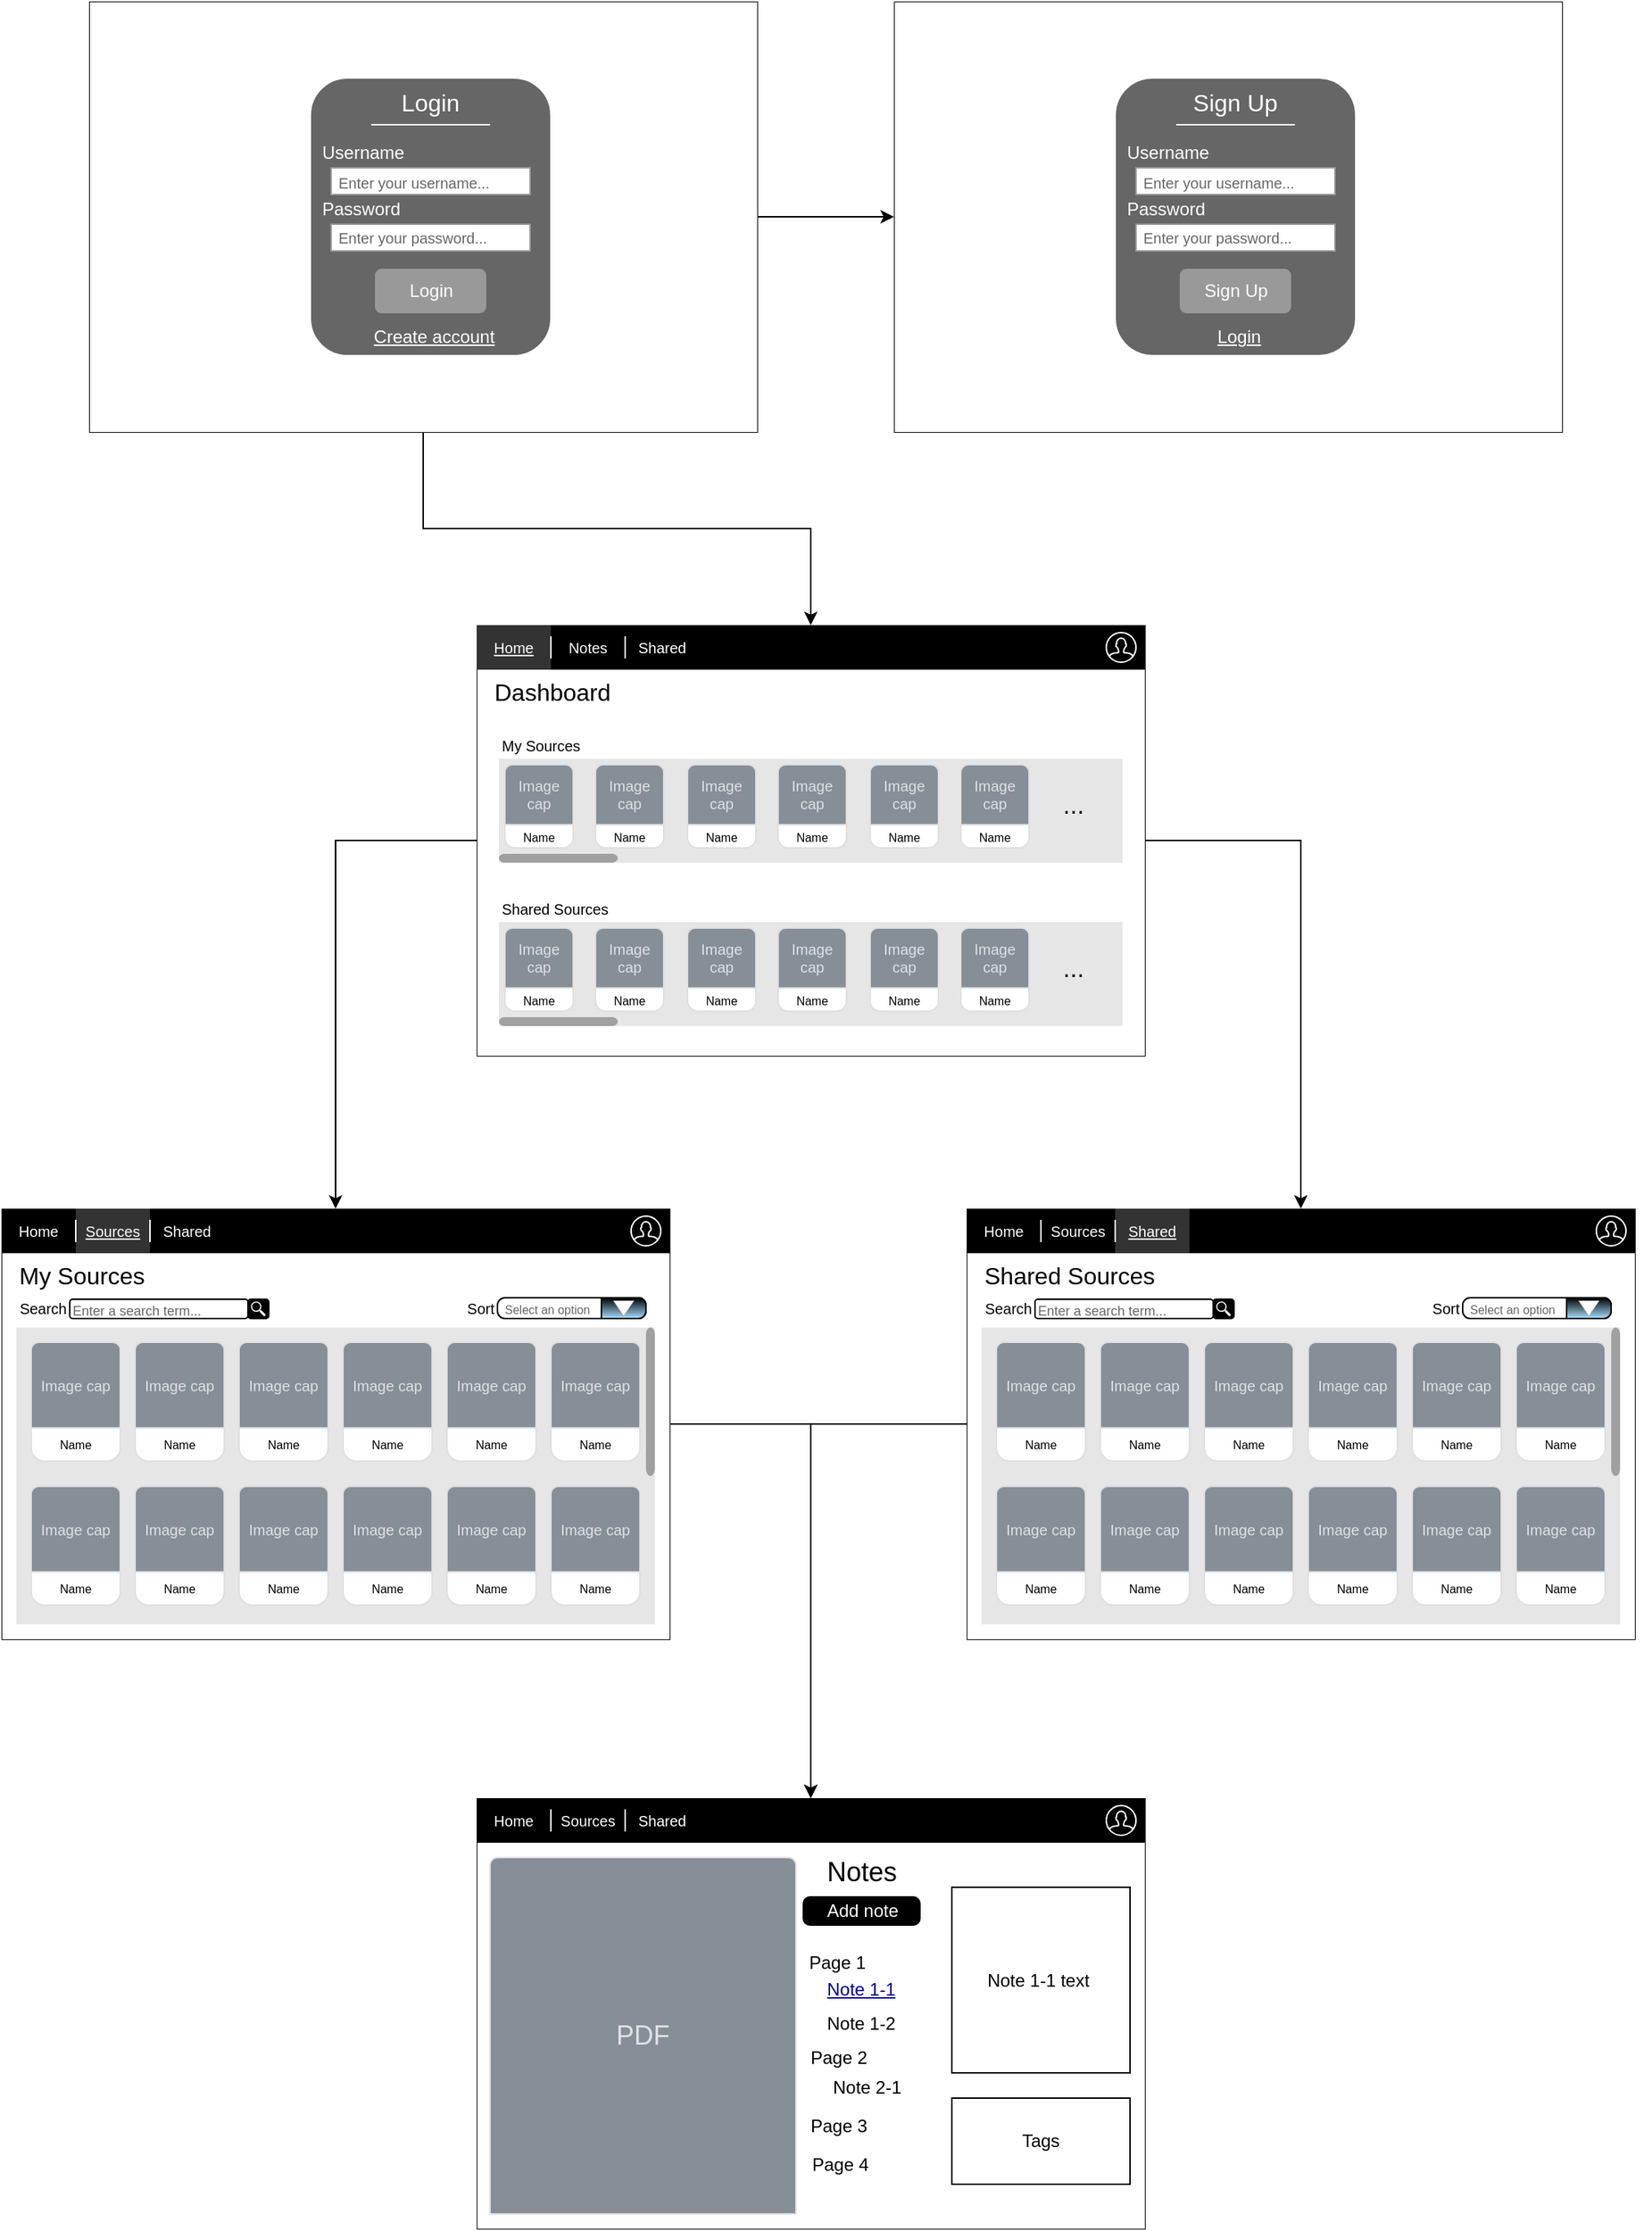 <mxfile version="23.0.2" type="device">
  <diagram name="Page-1" id="c9db0220-8083-56f3-ca83-edcdcd058819">
    <mxGraphModel dx="1024" dy="597" grid="1" gridSize="10" guides="1" tooltips="1" connect="1" arrows="1" fold="1" page="1" pageScale="1.5" pageWidth="826" pageHeight="1169" background="none" math="0" shadow="0">
      <root>
        <mxCell id="0" style=";html=1;" />
        <mxCell id="1" style=";html=1;" parent="0" />
        <mxCell id="blmIRq0LxsfCQDKugudT-5" value="" style="rounded=0;whiteSpace=wrap;html=1;strokeWidth=0.5;" parent="1" vertex="1">
          <mxGeometry x="385" y="1337" width="450" height="290" as="geometry" />
        </mxCell>
        <mxCell id="blmIRq0LxsfCQDKugudT-31" value="" style="group" parent="1" vertex="1" connectable="0">
          <mxGeometry x="385" y="1337" width="460" height="30" as="geometry" />
        </mxCell>
        <mxCell id="blmIRq0LxsfCQDKugudT-32" value="" style="rounded=0;whiteSpace=wrap;html=1;strokeColor=none;fillColor=#000000;" parent="blmIRq0LxsfCQDKugudT-31" vertex="1">
          <mxGeometry width="450" height="30" as="geometry" />
        </mxCell>
        <mxCell id="blmIRq0LxsfCQDKugudT-33" value="Home" style="text;html=1;strokeColor=none;fillColor=none;align=center;verticalAlign=middle;whiteSpace=wrap;rounded=0;fontColor=#FFFFFF;fontSize=10;" parent="blmIRq0LxsfCQDKugudT-31" vertex="1">
          <mxGeometry width="50" height="30" as="geometry" />
        </mxCell>
        <mxCell id="blmIRq0LxsfCQDKugudT-34" value="Sources" style="text;html=1;strokeColor=none;fillColor=none;align=center;verticalAlign=middle;whiteSpace=wrap;rounded=0;fontColor=#FFFFFF;fontSize=10;" parent="blmIRq0LxsfCQDKugudT-31" vertex="1">
          <mxGeometry x="50" width="50" height="30" as="geometry" />
        </mxCell>
        <mxCell id="blmIRq0LxsfCQDKugudT-35" value="Shared" style="text;html=1;strokeColor=none;fillColor=none;align=center;verticalAlign=middle;whiteSpace=wrap;rounded=0;fontColor=#FFFFFF;fontSize=10;" parent="blmIRq0LxsfCQDKugudT-31" vertex="1">
          <mxGeometry x="100" width="50" height="30" as="geometry" />
        </mxCell>
        <mxCell id="blmIRq0LxsfCQDKugudT-36" value="" style="html=1;verticalLabelPosition=bottom;align=center;labelBackgroundColor=#ffffff;verticalAlign=top;strokeWidth=1;strokeColor=#FFFFFF;shadow=0;dashed=0;shape=mxgraph.ios7.icons.user;fillColor=none;" parent="blmIRq0LxsfCQDKugudT-31" vertex="1">
          <mxGeometry x="424" y="5" width="20" height="20" as="geometry" />
        </mxCell>
        <mxCell id="blmIRq0LxsfCQDKugudT-37" value="" style="endArrow=none;html=1;rounded=0;exitX=0;exitY=0.75;exitDx=0;exitDy=0;entryX=0;entryY=0.25;entryDx=0;entryDy=0;strokeColor=#FFFFFF;" parent="blmIRq0LxsfCQDKugudT-31" source="blmIRq0LxsfCQDKugudT-34" target="blmIRq0LxsfCQDKugudT-34" edge="1">
          <mxGeometry width="50" height="50" relative="1" as="geometry">
            <mxPoint x="80" y="130" as="sourcePoint" />
            <mxPoint x="100" y="-20" as="targetPoint" />
          </mxGeometry>
        </mxCell>
        <mxCell id="blmIRq0LxsfCQDKugudT-38" value="" style="endArrow=none;html=1;rounded=0;exitX=0;exitY=0.75;exitDx=0;exitDy=0;entryX=0;entryY=0.25;entryDx=0;entryDy=0;strokeColor=#FFFFFF;" parent="blmIRq0LxsfCQDKugudT-31" edge="1">
          <mxGeometry width="50" height="50" relative="1" as="geometry">
            <mxPoint x="100" y="22.5" as="sourcePoint" />
            <mxPoint x="100" y="7.5" as="targetPoint" />
          </mxGeometry>
        </mxCell>
        <mxCell id="k2KsphPlhHChfR53zDnl-1" value="" style="rounded=0;whiteSpace=wrap;html=1;strokeWidth=0.5;" vertex="1" parent="1">
          <mxGeometry x="715" y="940" width="450" height="290" as="geometry" />
        </mxCell>
        <mxCell id="k2KsphPlhHChfR53zDnl-2" value="" style="group" vertex="1" connectable="0" parent="1">
          <mxGeometry x="715" y="940" width="460" height="30" as="geometry" />
        </mxCell>
        <mxCell id="k2KsphPlhHChfR53zDnl-3" value="" style="rounded=0;whiteSpace=wrap;html=1;strokeColor=none;fillColor=#000000;" vertex="1" parent="k2KsphPlhHChfR53zDnl-2">
          <mxGeometry width="450" height="30" as="geometry" />
        </mxCell>
        <mxCell id="k2KsphPlhHChfR53zDnl-4" value="Home" style="text;html=1;strokeColor=none;fillColor=none;align=center;verticalAlign=middle;whiteSpace=wrap;rounded=0;fontColor=#FFFFFF;fontSize=10;" vertex="1" parent="k2KsphPlhHChfR53zDnl-2">
          <mxGeometry width="50" height="30" as="geometry" />
        </mxCell>
        <mxCell id="k2KsphPlhHChfR53zDnl-5" value="Sources" style="text;html=1;strokeColor=none;fillColor=none;align=center;verticalAlign=middle;whiteSpace=wrap;rounded=0;fontColor=#FFFFFF;fontSize=10;" vertex="1" parent="k2KsphPlhHChfR53zDnl-2">
          <mxGeometry x="50" width="50" height="30" as="geometry" />
        </mxCell>
        <mxCell id="k2KsphPlhHChfR53zDnl-6" value="Shared" style="text;html=1;strokeColor=none;fillColor=#333333;align=center;verticalAlign=middle;whiteSpace=wrap;rounded=0;fontColor=#FFFFFF;fontSize=10;fontStyle=4" vertex="1" parent="k2KsphPlhHChfR53zDnl-2">
          <mxGeometry x="100" width="50" height="30" as="geometry" />
        </mxCell>
        <mxCell id="k2KsphPlhHChfR53zDnl-7" value="" style="html=1;verticalLabelPosition=bottom;align=center;labelBackgroundColor=#ffffff;verticalAlign=top;strokeWidth=1;strokeColor=#FFFFFF;shadow=0;dashed=0;shape=mxgraph.ios7.icons.user;fillColor=none;" vertex="1" parent="k2KsphPlhHChfR53zDnl-2">
          <mxGeometry x="424" y="5" width="20" height="20" as="geometry" />
        </mxCell>
        <mxCell id="k2KsphPlhHChfR53zDnl-8" value="" style="endArrow=none;html=1;rounded=0;exitX=0;exitY=0.75;exitDx=0;exitDy=0;entryX=0;entryY=0.25;entryDx=0;entryDy=0;strokeColor=#FFFFFF;" edge="1" parent="k2KsphPlhHChfR53zDnl-2" source="k2KsphPlhHChfR53zDnl-5" target="k2KsphPlhHChfR53zDnl-5">
          <mxGeometry width="50" height="50" relative="1" as="geometry">
            <mxPoint x="80" y="130" as="sourcePoint" />
            <mxPoint x="100" y="-20" as="targetPoint" />
          </mxGeometry>
        </mxCell>
        <mxCell id="k2KsphPlhHChfR53zDnl-9" value="" style="endArrow=none;html=1;rounded=0;exitX=0;exitY=0.75;exitDx=0;exitDy=0;entryX=0;entryY=0.25;entryDx=0;entryDy=0;strokeColor=#FFFFFF;" edge="1" parent="k2KsphPlhHChfR53zDnl-2">
          <mxGeometry width="50" height="50" relative="1" as="geometry">
            <mxPoint x="100" y="22.5" as="sourcePoint" />
            <mxPoint x="100" y="7.5" as="targetPoint" />
          </mxGeometry>
        </mxCell>
        <mxCell id="k2KsphPlhHChfR53zDnl-10" value="" style="rounded=0;whiteSpace=wrap;html=1;strokeWidth=0.5;" vertex="1" parent="1">
          <mxGeometry x="65" y="940" width="450" height="290" as="geometry" />
        </mxCell>
        <mxCell id="k2KsphPlhHChfR53zDnl-11" value="" style="group" vertex="1" connectable="0" parent="1">
          <mxGeometry x="65" y="940" width="460" height="30" as="geometry" />
        </mxCell>
        <mxCell id="k2KsphPlhHChfR53zDnl-12" value="" style="rounded=0;whiteSpace=wrap;html=1;strokeColor=none;fillColor=#000000;" vertex="1" parent="k2KsphPlhHChfR53zDnl-11">
          <mxGeometry width="450" height="30" as="geometry" />
        </mxCell>
        <mxCell id="k2KsphPlhHChfR53zDnl-13" value="Home" style="text;html=1;strokeColor=none;fillColor=none;align=center;verticalAlign=middle;whiteSpace=wrap;rounded=0;fontColor=#FFFFFF;fontSize=10;" vertex="1" parent="k2KsphPlhHChfR53zDnl-11">
          <mxGeometry width="50" height="30" as="geometry" />
        </mxCell>
        <mxCell id="k2KsphPlhHChfR53zDnl-14" value="Sources" style="text;html=1;strokeColor=none;fillColor=#333333;align=center;verticalAlign=middle;whiteSpace=wrap;rounded=0;fontColor=#FFFFFF;fontSize=10;fontStyle=4" vertex="1" parent="k2KsphPlhHChfR53zDnl-11">
          <mxGeometry x="50" width="50" height="30" as="geometry" />
        </mxCell>
        <mxCell id="k2KsphPlhHChfR53zDnl-15" value="Shared" style="text;html=1;strokeColor=none;fillColor=none;align=center;verticalAlign=middle;whiteSpace=wrap;rounded=0;fontColor=#FFFFFF;fontSize=10;" vertex="1" parent="k2KsphPlhHChfR53zDnl-11">
          <mxGeometry x="100" width="50" height="30" as="geometry" />
        </mxCell>
        <mxCell id="k2KsphPlhHChfR53zDnl-16" value="" style="html=1;verticalLabelPosition=bottom;align=center;labelBackgroundColor=#ffffff;verticalAlign=top;strokeWidth=1;strokeColor=#FFFFFF;shadow=0;dashed=0;shape=mxgraph.ios7.icons.user;fillColor=none;" vertex="1" parent="k2KsphPlhHChfR53zDnl-11">
          <mxGeometry x="424" y="5" width="20" height="20" as="geometry" />
        </mxCell>
        <mxCell id="k2KsphPlhHChfR53zDnl-17" value="" style="endArrow=none;html=1;rounded=0;exitX=0;exitY=0.75;exitDx=0;exitDy=0;entryX=0;entryY=0.25;entryDx=0;entryDy=0;strokeColor=#FFFFFF;" edge="1" parent="k2KsphPlhHChfR53zDnl-11" source="k2KsphPlhHChfR53zDnl-14" target="k2KsphPlhHChfR53zDnl-14">
          <mxGeometry width="50" height="50" relative="1" as="geometry">
            <mxPoint x="80" y="130" as="sourcePoint" />
            <mxPoint x="100" y="-20" as="targetPoint" />
          </mxGeometry>
        </mxCell>
        <mxCell id="k2KsphPlhHChfR53zDnl-18" value="" style="endArrow=none;html=1;rounded=0;exitX=0;exitY=0.75;exitDx=0;exitDy=0;entryX=0;entryY=0.25;entryDx=0;entryDy=0;strokeColor=#FFFFFF;" edge="1" parent="k2KsphPlhHChfR53zDnl-11">
          <mxGeometry width="50" height="50" relative="1" as="geometry">
            <mxPoint x="100" y="22.5" as="sourcePoint" />
            <mxPoint x="100" y="7.5" as="targetPoint" />
          </mxGeometry>
        </mxCell>
        <mxCell id="blmIRq0LxsfCQDKugudT-50" value="" style="rounded=0;whiteSpace=wrap;html=1;strokeColor=none;fillColor=#E6E6E6;" parent="1" vertex="1">
          <mxGeometry x="75" y="1020" width="430" height="200" as="geometry" />
        </mxCell>
        <mxCell id="blmIRq0LxsfCQDKugudT-41" value="" style="html=1;verticalLabelPosition=bottom;labelBackgroundColor=#ffffff;verticalAlign=top;shadow=0;dashed=0;strokeWidth=2;shape=mxgraph.ios7.misc.scroll_(vertical);fillColor=#a0a0a0;" parent="1" vertex="1">
          <mxGeometry x="499" y="1020" width="6" height="100" as="geometry" />
        </mxCell>
        <mxCell id="blmIRq0LxsfCQDKugudT-55" value="My Sources" style="text;html=1;strokeColor=none;fillColor=none;align=left;verticalAlign=middle;whiteSpace=wrap;rounded=0;spacingLeft=10;fontSize=16;" parent="1" vertex="1">
          <mxGeometry x="65" y="970" width="450" height="30" as="geometry" />
        </mxCell>
        <mxCell id="k2KsphPlhHChfR53zDnl-21" value="Shared Sources" style="text;html=1;strokeColor=none;fillColor=none;align=left;verticalAlign=middle;whiteSpace=wrap;rounded=0;spacingLeft=10;fontSize=16;" vertex="1" parent="1">
          <mxGeometry x="715" y="970" width="450" height="30" as="geometry" />
        </mxCell>
        <mxCell id="k2KsphPlhHChfR53zDnl-23" value="&lt;font color=&quot;#666666&quot; style=&quot;font-size: 9px;&quot;&gt;Enter a search term...&lt;/font&gt;" style="rounded=1;whiteSpace=wrap;html=1;shadow=0;align=left;" vertex="1" parent="1">
          <mxGeometry x="111" y="1001" width="120" height="13" as="geometry" />
        </mxCell>
        <mxCell id="k2KsphPlhHChfR53zDnl-24" value="Search" style="text;html=1;strokeColor=none;fillColor=none;align=right;verticalAlign=middle;whiteSpace=wrap;rounded=0;fontSize=10;" vertex="1" parent="1">
          <mxGeometry x="75" y="1000" width="36" height="14" as="geometry" />
        </mxCell>
        <mxCell id="k2KsphPlhHChfR53zDnl-26" value="" style="rounded=1;whiteSpace=wrap;html=1;fillColor=#000000;" vertex="1" parent="1">
          <mxGeometry x="231" y="1001" width="14" height="13" as="geometry" />
        </mxCell>
        <mxCell id="k2KsphPlhHChfR53zDnl-27" value="" style="sketch=0;html=1;aspect=fixed;strokeColor=none;shadow=0;fillColor=#FFFFFF;verticalAlign=top;labelPosition=center;verticalLabelPosition=bottom;shape=mxgraph.gcp2.search;gradientColor=none;" vertex="1" parent="1">
          <mxGeometry x="233.05" y="1002.5" width="9.9" height="10" as="geometry" />
        </mxCell>
        <mxCell id="k2KsphPlhHChfR53zDnl-28" value="Sort" style="text;html=1;strokeColor=none;fillColor=none;align=right;verticalAlign=middle;whiteSpace=wrap;rounded=0;fontSize=10;" vertex="1" parent="1">
          <mxGeometry x="359" y="999.5" width="40" height="14" as="geometry" />
        </mxCell>
        <mxCell id="k2KsphPlhHChfR53zDnl-29" value="&lt;font style=&quot;font-size: 8px;&quot;&gt;Select an option&lt;/font&gt;" style="strokeWidth=1;shadow=0;dashed=0;align=center;html=1;shape=mxgraph.mockup.forms.comboBox;strokeColor=default;fillColor=#000000;align=left;fillColor2=#aaddff;mainText=;fontColor=#666666;fontSize=10;spacingLeft=3;" vertex="1" parent="1">
          <mxGeometry x="399" y="1000" width="100" height="14" as="geometry" />
        </mxCell>
        <mxCell id="k2KsphPlhHChfR53zDnl-36" value="" style="rounded=0;whiteSpace=wrap;html=1;strokeColor=none;fillColor=#E6E6E6;" vertex="1" parent="1">
          <mxGeometry x="725" y="1020" width="430" height="200" as="geometry" />
        </mxCell>
        <mxCell id="k2KsphPlhHChfR53zDnl-37" value="" style="html=1;verticalLabelPosition=bottom;labelBackgroundColor=#ffffff;verticalAlign=top;shadow=0;dashed=0;strokeWidth=2;shape=mxgraph.ios7.misc.scroll_(vertical);fillColor=#a0a0a0;" vertex="1" parent="1">
          <mxGeometry x="1149" y="1020" width="6" height="100" as="geometry" />
        </mxCell>
        <mxCell id="k2KsphPlhHChfR53zDnl-38" value="&lt;font color=&quot;#666666&quot; style=&quot;font-size: 9px;&quot;&gt;Enter a search term...&lt;/font&gt;" style="rounded=1;whiteSpace=wrap;html=1;shadow=0;align=left;" vertex="1" parent="1">
          <mxGeometry x="761" y="1001" width="120" height="13" as="geometry" />
        </mxCell>
        <mxCell id="k2KsphPlhHChfR53zDnl-39" value="Search" style="text;html=1;strokeColor=none;fillColor=none;align=right;verticalAlign=middle;whiteSpace=wrap;rounded=0;fontSize=10;" vertex="1" parent="1">
          <mxGeometry x="725" y="1000" width="36" height="14" as="geometry" />
        </mxCell>
        <mxCell id="k2KsphPlhHChfR53zDnl-40" value="" style="rounded=1;whiteSpace=wrap;html=1;fillColor=#000000;" vertex="1" parent="1">
          <mxGeometry x="881" y="1001" width="14" height="13" as="geometry" />
        </mxCell>
        <mxCell id="k2KsphPlhHChfR53zDnl-41" value="" style="sketch=0;html=1;aspect=fixed;strokeColor=none;shadow=0;fillColor=#FFFFFF;verticalAlign=top;labelPosition=center;verticalLabelPosition=bottom;shape=mxgraph.gcp2.search;gradientColor=none;" vertex="1" parent="1">
          <mxGeometry x="883.05" y="1002.5" width="9.9" height="10" as="geometry" />
        </mxCell>
        <mxCell id="k2KsphPlhHChfR53zDnl-42" value="Sort" style="text;html=1;strokeColor=none;fillColor=none;align=right;verticalAlign=middle;whiteSpace=wrap;rounded=0;fontSize=10;" vertex="1" parent="1">
          <mxGeometry x="1009" y="999.5" width="40" height="14" as="geometry" />
        </mxCell>
        <mxCell id="k2KsphPlhHChfR53zDnl-43" value="&lt;font style=&quot;font-size: 8px;&quot;&gt;Select an option&lt;/font&gt;" style="strokeWidth=1;shadow=0;dashed=0;align=center;html=1;shape=mxgraph.mockup.forms.comboBox;strokeColor=default;fillColor=#000000;align=left;fillColor2=#aaddff;mainText=;fontColor=#666666;fontSize=10;spacingLeft=3;" vertex="1" parent="1">
          <mxGeometry x="1049" y="1000" width="100" height="14" as="geometry" />
        </mxCell>
        <mxCell id="k2KsphPlhHChfR53zDnl-53" value="" style="rounded=0;whiteSpace=wrap;html=1;strokeWidth=0.5;" vertex="1" parent="1">
          <mxGeometry x="385" y="547" width="450" height="290" as="geometry" />
        </mxCell>
        <mxCell id="k2KsphPlhHChfR53zDnl-54" value="" style="group" vertex="1" connectable="0" parent="1">
          <mxGeometry x="385" y="547" width="460" height="30" as="geometry" />
        </mxCell>
        <mxCell id="k2KsphPlhHChfR53zDnl-55" value="" style="rounded=0;whiteSpace=wrap;html=1;strokeColor=none;fillColor=#000000;" vertex="1" parent="k2KsphPlhHChfR53zDnl-54">
          <mxGeometry width="450" height="30" as="geometry" />
        </mxCell>
        <mxCell id="k2KsphPlhHChfR53zDnl-56" value="Home" style="text;html=1;strokeColor=none;fillColor=#333333;align=center;verticalAlign=middle;whiteSpace=wrap;rounded=0;fontColor=#FFFFFF;fontSize=10;fontStyle=4" vertex="1" parent="k2KsphPlhHChfR53zDnl-54">
          <mxGeometry width="50" height="30" as="geometry" />
        </mxCell>
        <mxCell id="k2KsphPlhHChfR53zDnl-57" value="Notes" style="text;html=1;strokeColor=none;fillColor=none;align=center;verticalAlign=middle;whiteSpace=wrap;rounded=0;fontColor=#FFFFFF;fontSize=10;" vertex="1" parent="k2KsphPlhHChfR53zDnl-54">
          <mxGeometry x="50" width="50" height="30" as="geometry" />
        </mxCell>
        <mxCell id="k2KsphPlhHChfR53zDnl-58" value="Shared" style="text;html=1;strokeColor=none;fillColor=none;align=center;verticalAlign=middle;whiteSpace=wrap;rounded=0;fontColor=#FFFFFF;fontSize=10;" vertex="1" parent="k2KsphPlhHChfR53zDnl-54">
          <mxGeometry x="100" width="50" height="30" as="geometry" />
        </mxCell>
        <mxCell id="k2KsphPlhHChfR53zDnl-59" value="" style="html=1;verticalLabelPosition=bottom;align=center;labelBackgroundColor=#ffffff;verticalAlign=top;strokeWidth=1;strokeColor=#FFFFFF;shadow=0;dashed=0;shape=mxgraph.ios7.icons.user;fillColor=none;" vertex="1" parent="k2KsphPlhHChfR53zDnl-54">
          <mxGeometry x="424" y="5" width="20" height="20" as="geometry" />
        </mxCell>
        <mxCell id="k2KsphPlhHChfR53zDnl-60" value="" style="endArrow=none;html=1;rounded=0;exitX=0;exitY=0.75;exitDx=0;exitDy=0;entryX=0;entryY=0.25;entryDx=0;entryDy=0;strokeColor=#FFFFFF;" edge="1" parent="k2KsphPlhHChfR53zDnl-54" source="k2KsphPlhHChfR53zDnl-57" target="k2KsphPlhHChfR53zDnl-57">
          <mxGeometry width="50" height="50" relative="1" as="geometry">
            <mxPoint x="80" y="130" as="sourcePoint" />
            <mxPoint x="100" y="-20" as="targetPoint" />
          </mxGeometry>
        </mxCell>
        <mxCell id="k2KsphPlhHChfR53zDnl-61" value="" style="endArrow=none;html=1;rounded=0;exitX=0;exitY=0.75;exitDx=0;exitDy=0;entryX=0;entryY=0.25;entryDx=0;entryDy=0;strokeColor=#FFFFFF;" edge="1" parent="k2KsphPlhHChfR53zDnl-54">
          <mxGeometry width="50" height="50" relative="1" as="geometry">
            <mxPoint x="100" y="22.5" as="sourcePoint" />
            <mxPoint x="100" y="7.5" as="targetPoint" />
          </mxGeometry>
        </mxCell>
        <mxCell id="blmIRq0LxsfCQDKugudT-39" value="Dashboard" style="text;html=1;strokeColor=none;fillColor=none;align=left;verticalAlign=middle;whiteSpace=wrap;rounded=0;spacingLeft=10;fontSize=16;" parent="1" vertex="1">
          <mxGeometry x="385" y="577" width="450" height="30" as="geometry" />
        </mxCell>
        <mxCell id="blmIRq0LxsfCQDKugudT-43" value="" style="rounded=0;whiteSpace=wrap;html=1;strokeColor=none;fillColor=#E6E6E6;" parent="1" vertex="1">
          <mxGeometry x="400" y="637" width="420" height="70" as="geometry" />
        </mxCell>
        <mxCell id="blmIRq0LxsfCQDKugudT-47" value="My Sources" style="text;html=1;strokeColor=none;fillColor=none;align=left;verticalAlign=bottom;whiteSpace=wrap;rounded=0;fontSize=10;" parent="1" vertex="1">
          <mxGeometry x="400" y="607" width="74" height="30" as="geometry" />
        </mxCell>
        <mxCell id="blmIRq0LxsfCQDKugudT-61" value="" style="group" parent="1" vertex="1" connectable="0">
          <mxGeometry x="404" y="641" width="46" height="56" as="geometry" />
        </mxCell>
        <mxCell id="blmIRq0LxsfCQDKugudT-60" value="&lt;font style=&quot;font-size: 8px;&quot;&gt;Name&lt;/font&gt;" style="rounded=1;whiteSpace=wrap;html=1;verticalAlign=bottom;fontSize=8;strokeColor=#DFDFDF;spacing=1;" parent="blmIRq0LxsfCQDKugudT-61" vertex="1">
          <mxGeometry width="46" height="56.0" as="geometry" />
        </mxCell>
        <mxCell id="blmIRq0LxsfCQDKugudT-59" value="Image cap" style="html=1;shadow=0;dashed=0;shape=mxgraph.bootstrap.topButton;rSize=5;perimeter=none;whiteSpace=wrap;fillColor=#868E96;strokeColor=#DFDFDF;fontColor=#DEE2E6;resizeWidth=1;fontSize=10;" parent="blmIRq0LxsfCQDKugudT-61" vertex="1">
          <mxGeometry width="46" height="40.372" as="geometry" />
        </mxCell>
        <mxCell id="blmIRq0LxsfCQDKugudT-87" value="&lt;font style=&quot;font-size: 17px;&quot;&gt;...&lt;/font&gt;" style="text;html=1;strokeColor=none;fillColor=none;align=center;verticalAlign=middle;whiteSpace=wrap;rounded=0;" parent="1" vertex="1">
          <mxGeometry x="757" y="654" width="60" height="30" as="geometry" />
        </mxCell>
        <mxCell id="blmIRq0LxsfCQDKugudT-40" value="" style="html=1;verticalLabelPosition=bottom;labelBackgroundColor=#ffffff;verticalAlign=top;shadow=0;dashed=0;strokeWidth=2;shape=mxgraph.ios7.misc.scroll_(horizontal);fillColor=#a0a0a0;" parent="1" vertex="1">
          <mxGeometry x="400" y="701" width="80" height="6" as="geometry" />
        </mxCell>
        <mxCell id="k2KsphPlhHChfR53zDnl-63" value="" style="group" vertex="1" connectable="0" parent="1">
          <mxGeometry x="465" y="641" width="46" height="56" as="geometry" />
        </mxCell>
        <mxCell id="k2KsphPlhHChfR53zDnl-64" value="&lt;font style=&quot;font-size: 8px;&quot;&gt;Name&lt;/font&gt;" style="rounded=1;whiteSpace=wrap;html=1;verticalAlign=bottom;fontSize=8;strokeColor=#DFDFDF;spacing=1;" vertex="1" parent="k2KsphPlhHChfR53zDnl-63">
          <mxGeometry width="46" height="56.0" as="geometry" />
        </mxCell>
        <mxCell id="k2KsphPlhHChfR53zDnl-65" value="Image cap" style="html=1;shadow=0;dashed=0;shape=mxgraph.bootstrap.topButton;rSize=5;perimeter=none;whiteSpace=wrap;fillColor=#868E96;strokeColor=#DFDFDF;fontColor=#DEE2E6;resizeWidth=1;fontSize=10;" vertex="1" parent="k2KsphPlhHChfR53zDnl-63">
          <mxGeometry width="46" height="40.372" as="geometry" />
        </mxCell>
        <mxCell id="k2KsphPlhHChfR53zDnl-66" value="" style="group" vertex="1" connectable="0" parent="1">
          <mxGeometry x="527" y="641" width="46" height="56" as="geometry" />
        </mxCell>
        <mxCell id="k2KsphPlhHChfR53zDnl-67" value="&lt;font style=&quot;font-size: 8px;&quot;&gt;Name&lt;/font&gt;" style="rounded=1;whiteSpace=wrap;html=1;verticalAlign=bottom;fontSize=8;strokeColor=#DFDFDF;spacing=1;" vertex="1" parent="k2KsphPlhHChfR53zDnl-66">
          <mxGeometry width="46" height="56.0" as="geometry" />
        </mxCell>
        <mxCell id="k2KsphPlhHChfR53zDnl-68" value="Image cap" style="html=1;shadow=0;dashed=0;shape=mxgraph.bootstrap.topButton;rSize=5;perimeter=none;whiteSpace=wrap;fillColor=#868E96;strokeColor=#DFDFDF;fontColor=#DEE2E6;resizeWidth=1;fontSize=10;" vertex="1" parent="k2KsphPlhHChfR53zDnl-66">
          <mxGeometry width="46" height="40.372" as="geometry" />
        </mxCell>
        <mxCell id="k2KsphPlhHChfR53zDnl-69" value="" style="group" vertex="1" connectable="0" parent="1">
          <mxGeometry x="588" y="641" width="46" height="56" as="geometry" />
        </mxCell>
        <mxCell id="k2KsphPlhHChfR53zDnl-70" value="&lt;font style=&quot;font-size: 8px;&quot;&gt;Name&lt;/font&gt;" style="rounded=1;whiteSpace=wrap;html=1;verticalAlign=bottom;fontSize=8;strokeColor=#DFDFDF;spacing=1;" vertex="1" parent="k2KsphPlhHChfR53zDnl-69">
          <mxGeometry width="46" height="56.0" as="geometry" />
        </mxCell>
        <mxCell id="k2KsphPlhHChfR53zDnl-71" value="Image cap" style="html=1;shadow=0;dashed=0;shape=mxgraph.bootstrap.topButton;rSize=5;perimeter=none;whiteSpace=wrap;fillColor=#868E96;strokeColor=#DFDFDF;fontColor=#DEE2E6;resizeWidth=1;fontSize=10;" vertex="1" parent="k2KsphPlhHChfR53zDnl-69">
          <mxGeometry width="46" height="40.372" as="geometry" />
        </mxCell>
        <mxCell id="k2KsphPlhHChfR53zDnl-72" value="" style="group" vertex="1" connectable="0" parent="1">
          <mxGeometry x="650" y="641" width="46" height="56" as="geometry" />
        </mxCell>
        <mxCell id="k2KsphPlhHChfR53zDnl-73" value="&lt;font style=&quot;font-size: 8px;&quot;&gt;Name&lt;/font&gt;" style="rounded=1;whiteSpace=wrap;html=1;verticalAlign=bottom;fontSize=8;strokeColor=#DFDFDF;spacing=1;" vertex="1" parent="k2KsphPlhHChfR53zDnl-72">
          <mxGeometry width="46" height="56.0" as="geometry" />
        </mxCell>
        <mxCell id="k2KsphPlhHChfR53zDnl-74" value="Image cap" style="html=1;shadow=0;dashed=0;shape=mxgraph.bootstrap.topButton;rSize=5;perimeter=none;whiteSpace=wrap;fillColor=#868E96;strokeColor=#DFDFDF;fontColor=#DEE2E6;resizeWidth=1;fontSize=10;" vertex="1" parent="k2KsphPlhHChfR53zDnl-72">
          <mxGeometry width="46" height="40.372" as="geometry" />
        </mxCell>
        <mxCell id="k2KsphPlhHChfR53zDnl-75" value="" style="group" vertex="1" connectable="0" parent="1">
          <mxGeometry x="711" y="641" width="46" height="56" as="geometry" />
        </mxCell>
        <mxCell id="k2KsphPlhHChfR53zDnl-76" value="&lt;font style=&quot;font-size: 8px;&quot;&gt;Name&lt;/font&gt;" style="rounded=1;whiteSpace=wrap;html=1;verticalAlign=bottom;fontSize=8;strokeColor=#DFDFDF;spacing=1;" vertex="1" parent="k2KsphPlhHChfR53zDnl-75">
          <mxGeometry width="46" height="56.0" as="geometry" />
        </mxCell>
        <mxCell id="k2KsphPlhHChfR53zDnl-77" value="Image cap" style="html=1;shadow=0;dashed=0;shape=mxgraph.bootstrap.topButton;rSize=5;perimeter=none;whiteSpace=wrap;fillColor=#868E96;strokeColor=#DFDFDF;fontColor=#DEE2E6;resizeWidth=1;fontSize=10;" vertex="1" parent="k2KsphPlhHChfR53zDnl-75">
          <mxGeometry width="46" height="40.372" as="geometry" />
        </mxCell>
        <mxCell id="k2KsphPlhHChfR53zDnl-84" value="" style="rounded=0;whiteSpace=wrap;html=1;strokeColor=none;fillColor=#E6E6E6;" vertex="1" parent="1">
          <mxGeometry x="400" y="747" width="420" height="70" as="geometry" />
        </mxCell>
        <mxCell id="k2KsphPlhHChfR53zDnl-85" value="Shared Sources" style="text;html=1;strokeColor=none;fillColor=none;align=left;verticalAlign=bottom;whiteSpace=wrap;rounded=0;fontSize=10;" vertex="1" parent="1">
          <mxGeometry x="400" y="717" width="74" height="30" as="geometry" />
        </mxCell>
        <mxCell id="k2KsphPlhHChfR53zDnl-86" value="" style="group" vertex="1" connectable="0" parent="1">
          <mxGeometry x="404" y="751" width="46" height="56" as="geometry" />
        </mxCell>
        <mxCell id="k2KsphPlhHChfR53zDnl-87" value="&lt;font style=&quot;font-size: 8px;&quot;&gt;Name&lt;/font&gt;" style="rounded=1;whiteSpace=wrap;html=1;verticalAlign=bottom;fontSize=8;strokeColor=#DFDFDF;spacing=1;" vertex="1" parent="k2KsphPlhHChfR53zDnl-86">
          <mxGeometry width="46" height="56.0" as="geometry" />
        </mxCell>
        <mxCell id="k2KsphPlhHChfR53zDnl-88" value="Image cap" style="html=1;shadow=0;dashed=0;shape=mxgraph.bootstrap.topButton;rSize=5;perimeter=none;whiteSpace=wrap;fillColor=#868E96;strokeColor=#DFDFDF;fontColor=#DEE2E6;resizeWidth=1;fontSize=10;" vertex="1" parent="k2KsphPlhHChfR53zDnl-86">
          <mxGeometry width="46" height="40.372" as="geometry" />
        </mxCell>
        <mxCell id="k2KsphPlhHChfR53zDnl-89" value="&lt;font style=&quot;font-size: 17px;&quot;&gt;...&lt;/font&gt;" style="text;html=1;strokeColor=none;fillColor=none;align=center;verticalAlign=middle;whiteSpace=wrap;rounded=0;" vertex="1" parent="1">
          <mxGeometry x="757" y="764" width="60" height="30" as="geometry" />
        </mxCell>
        <mxCell id="k2KsphPlhHChfR53zDnl-90" value="" style="html=1;verticalLabelPosition=bottom;labelBackgroundColor=#ffffff;verticalAlign=top;shadow=0;dashed=0;strokeWidth=2;shape=mxgraph.ios7.misc.scroll_(horizontal);fillColor=#a0a0a0;" vertex="1" parent="1">
          <mxGeometry x="400" y="811" width="80" height="6" as="geometry" />
        </mxCell>
        <mxCell id="k2KsphPlhHChfR53zDnl-91" value="" style="group" vertex="1" connectable="0" parent="1">
          <mxGeometry x="465" y="751" width="46" height="56" as="geometry" />
        </mxCell>
        <mxCell id="k2KsphPlhHChfR53zDnl-92" value="&lt;font style=&quot;font-size: 8px;&quot;&gt;Name&lt;/font&gt;" style="rounded=1;whiteSpace=wrap;html=1;verticalAlign=bottom;fontSize=8;strokeColor=#DFDFDF;spacing=1;" vertex="1" parent="k2KsphPlhHChfR53zDnl-91">
          <mxGeometry width="46" height="56.0" as="geometry" />
        </mxCell>
        <mxCell id="k2KsphPlhHChfR53zDnl-93" value="Image cap" style="html=1;shadow=0;dashed=0;shape=mxgraph.bootstrap.topButton;rSize=5;perimeter=none;whiteSpace=wrap;fillColor=#868E96;strokeColor=#DFDFDF;fontColor=#DEE2E6;resizeWidth=1;fontSize=10;" vertex="1" parent="k2KsphPlhHChfR53zDnl-91">
          <mxGeometry width="46" height="40.372" as="geometry" />
        </mxCell>
        <mxCell id="k2KsphPlhHChfR53zDnl-94" value="" style="group" vertex="1" connectable="0" parent="1">
          <mxGeometry x="527" y="751" width="46" height="56" as="geometry" />
        </mxCell>
        <mxCell id="k2KsphPlhHChfR53zDnl-95" value="&lt;font style=&quot;font-size: 8px;&quot;&gt;Name&lt;/font&gt;" style="rounded=1;whiteSpace=wrap;html=1;verticalAlign=bottom;fontSize=8;strokeColor=#DFDFDF;spacing=1;" vertex="1" parent="k2KsphPlhHChfR53zDnl-94">
          <mxGeometry width="46" height="56.0" as="geometry" />
        </mxCell>
        <mxCell id="k2KsphPlhHChfR53zDnl-96" value="Image cap" style="html=1;shadow=0;dashed=0;shape=mxgraph.bootstrap.topButton;rSize=5;perimeter=none;whiteSpace=wrap;fillColor=#868E96;strokeColor=#DFDFDF;fontColor=#DEE2E6;resizeWidth=1;fontSize=10;" vertex="1" parent="k2KsphPlhHChfR53zDnl-94">
          <mxGeometry width="46" height="40.372" as="geometry" />
        </mxCell>
        <mxCell id="k2KsphPlhHChfR53zDnl-97" value="" style="group" vertex="1" connectable="0" parent="1">
          <mxGeometry x="588" y="751" width="46" height="56" as="geometry" />
        </mxCell>
        <mxCell id="k2KsphPlhHChfR53zDnl-98" value="&lt;font style=&quot;font-size: 8px;&quot;&gt;Name&lt;/font&gt;" style="rounded=1;whiteSpace=wrap;html=1;verticalAlign=bottom;fontSize=8;strokeColor=#DFDFDF;spacing=1;" vertex="1" parent="k2KsphPlhHChfR53zDnl-97">
          <mxGeometry width="46" height="56.0" as="geometry" />
        </mxCell>
        <mxCell id="k2KsphPlhHChfR53zDnl-99" value="Image cap" style="html=1;shadow=0;dashed=0;shape=mxgraph.bootstrap.topButton;rSize=5;perimeter=none;whiteSpace=wrap;fillColor=#868E96;strokeColor=#DFDFDF;fontColor=#DEE2E6;resizeWidth=1;fontSize=10;" vertex="1" parent="k2KsphPlhHChfR53zDnl-97">
          <mxGeometry width="46" height="40.372" as="geometry" />
        </mxCell>
        <mxCell id="k2KsphPlhHChfR53zDnl-100" value="" style="group" vertex="1" connectable="0" parent="1">
          <mxGeometry x="650" y="751" width="46" height="56" as="geometry" />
        </mxCell>
        <mxCell id="k2KsphPlhHChfR53zDnl-101" value="&lt;font style=&quot;font-size: 8px;&quot;&gt;Name&lt;/font&gt;" style="rounded=1;whiteSpace=wrap;html=1;verticalAlign=bottom;fontSize=8;strokeColor=#DFDFDF;spacing=1;" vertex="1" parent="k2KsphPlhHChfR53zDnl-100">
          <mxGeometry width="46" height="56.0" as="geometry" />
        </mxCell>
        <mxCell id="k2KsphPlhHChfR53zDnl-102" value="Image cap" style="html=1;shadow=0;dashed=0;shape=mxgraph.bootstrap.topButton;rSize=5;perimeter=none;whiteSpace=wrap;fillColor=#868E96;strokeColor=#DFDFDF;fontColor=#DEE2E6;resizeWidth=1;fontSize=10;" vertex="1" parent="k2KsphPlhHChfR53zDnl-100">
          <mxGeometry width="46" height="40.372" as="geometry" />
        </mxCell>
        <mxCell id="k2KsphPlhHChfR53zDnl-103" value="" style="group" vertex="1" connectable="0" parent="1">
          <mxGeometry x="711" y="751" width="46" height="56" as="geometry" />
        </mxCell>
        <mxCell id="k2KsphPlhHChfR53zDnl-104" value="&lt;font style=&quot;font-size: 8px;&quot;&gt;Name&lt;/font&gt;" style="rounded=1;whiteSpace=wrap;html=1;verticalAlign=bottom;fontSize=8;strokeColor=#DFDFDF;spacing=1;" vertex="1" parent="k2KsphPlhHChfR53zDnl-103">
          <mxGeometry width="46" height="56.0" as="geometry" />
        </mxCell>
        <mxCell id="k2KsphPlhHChfR53zDnl-105" value="Image cap" style="html=1;shadow=0;dashed=0;shape=mxgraph.bootstrap.topButton;rSize=5;perimeter=none;whiteSpace=wrap;fillColor=#868E96;strokeColor=#DFDFDF;fontColor=#DEE2E6;resizeWidth=1;fontSize=10;" vertex="1" parent="k2KsphPlhHChfR53zDnl-103">
          <mxGeometry width="46" height="40.372" as="geometry" />
        </mxCell>
        <mxCell id="k2KsphPlhHChfR53zDnl-106" value="" style="rounded=0;whiteSpace=wrap;html=1;strokeWidth=0.5;" vertex="1" parent="1">
          <mxGeometry x="124" y="127" width="450" height="290" as="geometry" />
        </mxCell>
        <mxCell id="k2KsphPlhHChfR53zDnl-127" value="" style="rounded=1;whiteSpace=wrap;html=1;fontColor=#333333;fillColor=#666666;strokeColor=#666666;" vertex="1" parent="1">
          <mxGeometry x="274" y="179.5" width="160" height="185" as="geometry" />
        </mxCell>
        <mxCell id="k2KsphPlhHChfR53zDnl-128" value="Login" style="text;html=1;strokeColor=none;fillColor=none;align=center;verticalAlign=middle;whiteSpace=wrap;rounded=0;fontSize=16;fontColor=#FFFFFF;" vertex="1" parent="1">
          <mxGeometry x="274" y="180" width="160" height="30" as="geometry" />
        </mxCell>
        <mxCell id="k2KsphPlhHChfR53zDnl-129" value="" style="endArrow=none;html=1;rounded=0;exitX=0.25;exitY=1;exitDx=0;exitDy=0;entryX=0.75;entryY=1;entryDx=0;entryDy=0;strokeColor=#FFFFFF;" edge="1" parent="1" source="k2KsphPlhHChfR53zDnl-128" target="k2KsphPlhHChfR53zDnl-128">
          <mxGeometry width="50" height="50" relative="1" as="geometry">
            <mxPoint x="304" y="287" as="sourcePoint" />
            <mxPoint x="354" y="237" as="targetPoint" />
          </mxGeometry>
        </mxCell>
        <mxCell id="k2KsphPlhHChfR53zDnl-130" value="Enter your password..." style="strokeWidth=1;shadow=0;dashed=0;align=center;html=1;shape=mxgraph.mockup.forms.pwField;strokeColor=#999999;mainText=;align=left;fontColor=#666666;fontSize=10;spacingLeft=3;verticalAlign=middle;" vertex="1" parent="1">
          <mxGeometry x="287" y="277" width="134" height="18" as="geometry" />
        </mxCell>
        <mxCell id="k2KsphPlhHChfR53zDnl-131" value="Password" style="text;html=1;strokeColor=none;fillColor=none;align=left;verticalAlign=middle;whiteSpace=wrap;rounded=0;fontSize=12;fontColor=#FFFFFF;spacingLeft=5;" vertex="1" parent="1">
          <mxGeometry x="274" y="257" width="160" height="20" as="geometry" />
        </mxCell>
        <mxCell id="k2KsphPlhHChfR53zDnl-132" value="&lt;font style=&quot;font-size: 10px;&quot;&gt;Enter your username...&lt;/font&gt;" style="strokeWidth=1;shadow=0;dashed=0;align=center;html=1;shape=mxgraph.mockup.forms.pwField;strokeColor=#999999;mainText=;align=left;fontColor=#666666;fontSize=17;spacingLeft=3;verticalAlign=middle;" vertex="1" parent="1">
          <mxGeometry x="287" y="239" width="134" height="18" as="geometry" />
        </mxCell>
        <mxCell id="k2KsphPlhHChfR53zDnl-133" value="Username" style="text;html=1;strokeColor=none;fillColor=none;align=left;verticalAlign=middle;whiteSpace=wrap;rounded=0;fontSize=12;fontColor=#FFFFFF;spacingLeft=5;" vertex="1" parent="1">
          <mxGeometry x="274" y="219" width="160" height="20" as="geometry" />
        </mxCell>
        <mxCell id="k2KsphPlhHChfR53zDnl-139" value="Login" style="rounded=1;whiteSpace=wrap;html=1;strokeColor=none;fillColor=#999999;fontColor=#FFFFFF;" vertex="1" parent="1">
          <mxGeometry x="316.5" y="307" width="75" height="30" as="geometry" />
        </mxCell>
        <mxCell id="k2KsphPlhHChfR53zDnl-140" value="" style="group;verticalAlign=top;spacingBottom=2;" vertex="1" connectable="0" parent="1">
          <mxGeometry x="85" y="1030" width="60" height="80" as="geometry" />
        </mxCell>
        <mxCell id="k2KsphPlhHChfR53zDnl-141" value="&lt;font style=&quot;font-size: 8px;&quot;&gt;Name&lt;/font&gt;" style="rounded=1;whiteSpace=wrap;html=1;verticalAlign=bottom;fontSize=8;strokeColor=#DFDFDF;spacing=1;spacingBottom=4;" vertex="1" parent="k2KsphPlhHChfR53zDnl-140">
          <mxGeometry width="60" height="80.0" as="geometry" />
        </mxCell>
        <mxCell id="k2KsphPlhHChfR53zDnl-142" value="Image cap" style="html=1;shadow=0;dashed=0;shape=mxgraph.bootstrap.topButton;rSize=5;perimeter=none;whiteSpace=wrap;fillColor=#868E96;strokeColor=#DFDFDF;fontColor=#DEE2E6;resizeWidth=1;fontSize=10;" vertex="1" parent="k2KsphPlhHChfR53zDnl-140">
          <mxGeometry width="60" height="57.674" as="geometry" />
        </mxCell>
        <mxCell id="k2KsphPlhHChfR53zDnl-143" value="" style="group;verticalAlign=top;spacingBottom=2;" vertex="1" connectable="0" parent="1">
          <mxGeometry x="155" y="1030" width="60" height="80" as="geometry" />
        </mxCell>
        <mxCell id="k2KsphPlhHChfR53zDnl-144" value="&lt;font style=&quot;font-size: 8px;&quot;&gt;Name&lt;/font&gt;" style="rounded=1;whiteSpace=wrap;html=1;verticalAlign=bottom;fontSize=8;strokeColor=#DFDFDF;spacing=1;spacingBottom=4;" vertex="1" parent="k2KsphPlhHChfR53zDnl-143">
          <mxGeometry width="60" height="80.0" as="geometry" />
        </mxCell>
        <mxCell id="k2KsphPlhHChfR53zDnl-145" value="Image cap" style="html=1;shadow=0;dashed=0;shape=mxgraph.bootstrap.topButton;rSize=5;perimeter=none;whiteSpace=wrap;fillColor=#868E96;strokeColor=#DFDFDF;fontColor=#DEE2E6;resizeWidth=1;fontSize=10;" vertex="1" parent="k2KsphPlhHChfR53zDnl-143">
          <mxGeometry width="60" height="57.674" as="geometry" />
        </mxCell>
        <mxCell id="k2KsphPlhHChfR53zDnl-146" value="" style="group;verticalAlign=top;spacingBottom=2;" vertex="1" connectable="0" parent="1">
          <mxGeometry x="225" y="1030" width="60" height="80" as="geometry" />
        </mxCell>
        <mxCell id="k2KsphPlhHChfR53zDnl-147" value="&lt;font style=&quot;font-size: 8px;&quot;&gt;Name&lt;/font&gt;" style="rounded=1;whiteSpace=wrap;html=1;verticalAlign=bottom;fontSize=8;strokeColor=#DFDFDF;spacing=1;spacingBottom=4;" vertex="1" parent="k2KsphPlhHChfR53zDnl-146">
          <mxGeometry width="60" height="80.0" as="geometry" />
        </mxCell>
        <mxCell id="k2KsphPlhHChfR53zDnl-148" value="Image cap" style="html=1;shadow=0;dashed=0;shape=mxgraph.bootstrap.topButton;rSize=5;perimeter=none;whiteSpace=wrap;fillColor=#868E96;strokeColor=#DFDFDF;fontColor=#DEE2E6;resizeWidth=1;fontSize=10;" vertex="1" parent="k2KsphPlhHChfR53zDnl-146">
          <mxGeometry width="60" height="57.674" as="geometry" />
        </mxCell>
        <mxCell id="k2KsphPlhHChfR53zDnl-149" value="" style="group;verticalAlign=top;spacingBottom=2;" vertex="1" connectable="0" parent="1">
          <mxGeometry x="295" y="1030" width="60" height="80" as="geometry" />
        </mxCell>
        <mxCell id="k2KsphPlhHChfR53zDnl-150" value="&lt;font style=&quot;font-size: 8px;&quot;&gt;Name&lt;/font&gt;" style="rounded=1;whiteSpace=wrap;html=1;verticalAlign=bottom;fontSize=8;strokeColor=#DFDFDF;spacing=1;spacingBottom=4;" vertex="1" parent="k2KsphPlhHChfR53zDnl-149">
          <mxGeometry width="60" height="80.0" as="geometry" />
        </mxCell>
        <mxCell id="k2KsphPlhHChfR53zDnl-151" value="Image cap" style="html=1;shadow=0;dashed=0;shape=mxgraph.bootstrap.topButton;rSize=5;perimeter=none;whiteSpace=wrap;fillColor=#868E96;strokeColor=#DFDFDF;fontColor=#DEE2E6;resizeWidth=1;fontSize=10;" vertex="1" parent="k2KsphPlhHChfR53zDnl-149">
          <mxGeometry width="60" height="57.674" as="geometry" />
        </mxCell>
        <mxCell id="k2KsphPlhHChfR53zDnl-152" value="" style="group;verticalAlign=top;spacingBottom=2;" vertex="1" connectable="0" parent="1">
          <mxGeometry x="365" y="1030" width="60" height="80" as="geometry" />
        </mxCell>
        <mxCell id="k2KsphPlhHChfR53zDnl-153" value="&lt;font style=&quot;font-size: 8px;&quot;&gt;Name&lt;/font&gt;" style="rounded=1;whiteSpace=wrap;html=1;verticalAlign=bottom;fontSize=8;strokeColor=#DFDFDF;spacing=1;spacingBottom=4;" vertex="1" parent="k2KsphPlhHChfR53zDnl-152">
          <mxGeometry width="60" height="80.0" as="geometry" />
        </mxCell>
        <mxCell id="k2KsphPlhHChfR53zDnl-154" value="Image cap" style="html=1;shadow=0;dashed=0;shape=mxgraph.bootstrap.topButton;rSize=5;perimeter=none;whiteSpace=wrap;fillColor=#868E96;strokeColor=#DFDFDF;fontColor=#DEE2E6;resizeWidth=1;fontSize=10;" vertex="1" parent="k2KsphPlhHChfR53zDnl-152">
          <mxGeometry width="60" height="57.674" as="geometry" />
        </mxCell>
        <mxCell id="k2KsphPlhHChfR53zDnl-155" value="" style="group;verticalAlign=top;spacingBottom=2;" vertex="1" connectable="0" parent="1">
          <mxGeometry x="435" y="1030" width="60" height="80" as="geometry" />
        </mxCell>
        <mxCell id="k2KsphPlhHChfR53zDnl-156" value="&lt;font style=&quot;font-size: 8px;&quot;&gt;Name&lt;/font&gt;" style="rounded=1;whiteSpace=wrap;html=1;verticalAlign=bottom;fontSize=8;strokeColor=#DFDFDF;spacing=1;spacingBottom=4;" vertex="1" parent="k2KsphPlhHChfR53zDnl-155">
          <mxGeometry width="60" height="80.0" as="geometry" />
        </mxCell>
        <mxCell id="k2KsphPlhHChfR53zDnl-157" value="Image cap" style="html=1;shadow=0;dashed=0;shape=mxgraph.bootstrap.topButton;rSize=5;perimeter=none;whiteSpace=wrap;fillColor=#868E96;strokeColor=#DFDFDF;fontColor=#DEE2E6;resizeWidth=1;fontSize=10;" vertex="1" parent="k2KsphPlhHChfR53zDnl-155">
          <mxGeometry width="60" height="57.674" as="geometry" />
        </mxCell>
        <mxCell id="k2KsphPlhHChfR53zDnl-158" value="" style="group;verticalAlign=top;spacingBottom=2;" vertex="1" connectable="0" parent="1">
          <mxGeometry x="85" y="1127" width="60" height="80" as="geometry" />
        </mxCell>
        <mxCell id="k2KsphPlhHChfR53zDnl-159" value="&lt;font style=&quot;font-size: 8px;&quot;&gt;Name&lt;/font&gt;" style="rounded=1;whiteSpace=wrap;html=1;verticalAlign=bottom;fontSize=8;strokeColor=#DFDFDF;spacing=1;spacingBottom=4;" vertex="1" parent="k2KsphPlhHChfR53zDnl-158">
          <mxGeometry width="60" height="80.0" as="geometry" />
        </mxCell>
        <mxCell id="k2KsphPlhHChfR53zDnl-160" value="Image cap" style="html=1;shadow=0;dashed=0;shape=mxgraph.bootstrap.topButton;rSize=5;perimeter=none;whiteSpace=wrap;fillColor=#868E96;strokeColor=#DFDFDF;fontColor=#DEE2E6;resizeWidth=1;fontSize=10;" vertex="1" parent="k2KsphPlhHChfR53zDnl-158">
          <mxGeometry width="60" height="57.674" as="geometry" />
        </mxCell>
        <mxCell id="k2KsphPlhHChfR53zDnl-161" value="" style="group;verticalAlign=top;spacingBottom=2;" vertex="1" connectable="0" parent="1">
          <mxGeometry x="155" y="1127" width="60" height="80" as="geometry" />
        </mxCell>
        <mxCell id="k2KsphPlhHChfR53zDnl-162" value="&lt;font style=&quot;font-size: 8px;&quot;&gt;Name&lt;/font&gt;" style="rounded=1;whiteSpace=wrap;html=1;verticalAlign=bottom;fontSize=8;strokeColor=#DFDFDF;spacing=1;spacingBottom=4;" vertex="1" parent="k2KsphPlhHChfR53zDnl-161">
          <mxGeometry width="60" height="80.0" as="geometry" />
        </mxCell>
        <mxCell id="k2KsphPlhHChfR53zDnl-163" value="Image cap" style="html=1;shadow=0;dashed=0;shape=mxgraph.bootstrap.topButton;rSize=5;perimeter=none;whiteSpace=wrap;fillColor=#868E96;strokeColor=#DFDFDF;fontColor=#DEE2E6;resizeWidth=1;fontSize=10;" vertex="1" parent="k2KsphPlhHChfR53zDnl-161">
          <mxGeometry width="60" height="57.674" as="geometry" />
        </mxCell>
        <mxCell id="k2KsphPlhHChfR53zDnl-164" value="" style="group;verticalAlign=top;spacingBottom=2;" vertex="1" connectable="0" parent="1">
          <mxGeometry x="225" y="1127" width="60" height="80" as="geometry" />
        </mxCell>
        <mxCell id="k2KsphPlhHChfR53zDnl-165" value="&lt;font style=&quot;font-size: 8px;&quot;&gt;Name&lt;/font&gt;" style="rounded=1;whiteSpace=wrap;html=1;verticalAlign=bottom;fontSize=8;strokeColor=#DFDFDF;spacing=1;spacingBottom=4;" vertex="1" parent="k2KsphPlhHChfR53zDnl-164">
          <mxGeometry width="60" height="80.0" as="geometry" />
        </mxCell>
        <mxCell id="k2KsphPlhHChfR53zDnl-166" value="Image cap" style="html=1;shadow=0;dashed=0;shape=mxgraph.bootstrap.topButton;rSize=5;perimeter=none;whiteSpace=wrap;fillColor=#868E96;strokeColor=#DFDFDF;fontColor=#DEE2E6;resizeWidth=1;fontSize=10;" vertex="1" parent="k2KsphPlhHChfR53zDnl-164">
          <mxGeometry width="60" height="57.674" as="geometry" />
        </mxCell>
        <mxCell id="k2KsphPlhHChfR53zDnl-167" value="" style="group;verticalAlign=top;spacingBottom=2;" vertex="1" connectable="0" parent="1">
          <mxGeometry x="295" y="1127" width="60" height="80" as="geometry" />
        </mxCell>
        <mxCell id="k2KsphPlhHChfR53zDnl-168" value="&lt;font style=&quot;font-size: 8px;&quot;&gt;Name&lt;/font&gt;" style="rounded=1;whiteSpace=wrap;html=1;verticalAlign=bottom;fontSize=8;strokeColor=#DFDFDF;spacing=1;spacingBottom=4;" vertex="1" parent="k2KsphPlhHChfR53zDnl-167">
          <mxGeometry width="60" height="80.0" as="geometry" />
        </mxCell>
        <mxCell id="k2KsphPlhHChfR53zDnl-169" value="Image cap" style="html=1;shadow=0;dashed=0;shape=mxgraph.bootstrap.topButton;rSize=5;perimeter=none;whiteSpace=wrap;fillColor=#868E96;strokeColor=#DFDFDF;fontColor=#DEE2E6;resizeWidth=1;fontSize=10;" vertex="1" parent="k2KsphPlhHChfR53zDnl-167">
          <mxGeometry width="60" height="57.674" as="geometry" />
        </mxCell>
        <mxCell id="k2KsphPlhHChfR53zDnl-170" value="" style="group;verticalAlign=top;spacingBottom=2;" vertex="1" connectable="0" parent="1">
          <mxGeometry x="365" y="1127" width="60" height="80" as="geometry" />
        </mxCell>
        <mxCell id="k2KsphPlhHChfR53zDnl-171" value="&lt;font style=&quot;font-size: 8px;&quot;&gt;Name&lt;/font&gt;" style="rounded=1;whiteSpace=wrap;html=1;verticalAlign=bottom;fontSize=8;strokeColor=#DFDFDF;spacing=1;spacingBottom=4;" vertex="1" parent="k2KsphPlhHChfR53zDnl-170">
          <mxGeometry width="60" height="80.0" as="geometry" />
        </mxCell>
        <mxCell id="k2KsphPlhHChfR53zDnl-172" value="Image cap" style="html=1;shadow=0;dashed=0;shape=mxgraph.bootstrap.topButton;rSize=5;perimeter=none;whiteSpace=wrap;fillColor=#868E96;strokeColor=#DFDFDF;fontColor=#DEE2E6;resizeWidth=1;fontSize=10;" vertex="1" parent="k2KsphPlhHChfR53zDnl-170">
          <mxGeometry width="60" height="57.674" as="geometry" />
        </mxCell>
        <mxCell id="k2KsphPlhHChfR53zDnl-173" value="" style="group;verticalAlign=top;spacingBottom=2;" vertex="1" connectable="0" parent="1">
          <mxGeometry x="435" y="1127" width="60" height="80" as="geometry" />
        </mxCell>
        <mxCell id="k2KsphPlhHChfR53zDnl-174" value="&lt;font style=&quot;font-size: 8px;&quot;&gt;Name&lt;/font&gt;" style="rounded=1;whiteSpace=wrap;html=1;verticalAlign=bottom;fontSize=8;strokeColor=#DFDFDF;spacing=1;spacingBottom=4;" vertex="1" parent="k2KsphPlhHChfR53zDnl-173">
          <mxGeometry width="60" height="80.0" as="geometry" />
        </mxCell>
        <mxCell id="k2KsphPlhHChfR53zDnl-175" value="Image cap" style="html=1;shadow=0;dashed=0;shape=mxgraph.bootstrap.topButton;rSize=5;perimeter=none;whiteSpace=wrap;fillColor=#868E96;strokeColor=#DFDFDF;fontColor=#DEE2E6;resizeWidth=1;fontSize=10;" vertex="1" parent="k2KsphPlhHChfR53zDnl-173">
          <mxGeometry width="60" height="57.674" as="geometry" />
        </mxCell>
        <mxCell id="k2KsphPlhHChfR53zDnl-176" value="" style="group;verticalAlign=top;spacingBottom=2;" vertex="1" connectable="0" parent="1">
          <mxGeometry x="735" y="1030" width="60" height="80" as="geometry" />
        </mxCell>
        <mxCell id="k2KsphPlhHChfR53zDnl-177" value="&lt;font style=&quot;font-size: 8px;&quot;&gt;Name&lt;/font&gt;" style="rounded=1;whiteSpace=wrap;html=1;verticalAlign=bottom;fontSize=8;strokeColor=#DFDFDF;spacing=1;spacingBottom=4;" vertex="1" parent="k2KsphPlhHChfR53zDnl-176">
          <mxGeometry width="60" height="80.0" as="geometry" />
        </mxCell>
        <mxCell id="k2KsphPlhHChfR53zDnl-178" value="Image cap" style="html=1;shadow=0;dashed=0;shape=mxgraph.bootstrap.topButton;rSize=5;perimeter=none;whiteSpace=wrap;fillColor=#868E96;strokeColor=#DFDFDF;fontColor=#DEE2E6;resizeWidth=1;fontSize=10;" vertex="1" parent="k2KsphPlhHChfR53zDnl-176">
          <mxGeometry width="60" height="57.674" as="geometry" />
        </mxCell>
        <mxCell id="k2KsphPlhHChfR53zDnl-179" value="" style="group;verticalAlign=top;spacingBottom=2;" vertex="1" connectable="0" parent="1">
          <mxGeometry x="805" y="1030" width="60" height="80" as="geometry" />
        </mxCell>
        <mxCell id="k2KsphPlhHChfR53zDnl-180" value="&lt;font style=&quot;font-size: 8px;&quot;&gt;Name&lt;/font&gt;" style="rounded=1;whiteSpace=wrap;html=1;verticalAlign=bottom;fontSize=8;strokeColor=#DFDFDF;spacing=1;spacingBottom=4;" vertex="1" parent="k2KsphPlhHChfR53zDnl-179">
          <mxGeometry width="60" height="80.0" as="geometry" />
        </mxCell>
        <mxCell id="k2KsphPlhHChfR53zDnl-181" value="Image cap" style="html=1;shadow=0;dashed=0;shape=mxgraph.bootstrap.topButton;rSize=5;perimeter=none;whiteSpace=wrap;fillColor=#868E96;strokeColor=#DFDFDF;fontColor=#DEE2E6;resizeWidth=1;fontSize=10;" vertex="1" parent="k2KsphPlhHChfR53zDnl-179">
          <mxGeometry width="60" height="57.674" as="geometry" />
        </mxCell>
        <mxCell id="k2KsphPlhHChfR53zDnl-182" value="" style="group;verticalAlign=top;spacingBottom=2;" vertex="1" connectable="0" parent="1">
          <mxGeometry x="875" y="1030" width="60" height="80" as="geometry" />
        </mxCell>
        <mxCell id="k2KsphPlhHChfR53zDnl-183" value="&lt;font style=&quot;font-size: 8px;&quot;&gt;Name&lt;/font&gt;" style="rounded=1;whiteSpace=wrap;html=1;verticalAlign=bottom;fontSize=8;strokeColor=#DFDFDF;spacing=1;spacingBottom=4;" vertex="1" parent="k2KsphPlhHChfR53zDnl-182">
          <mxGeometry width="60" height="80.0" as="geometry" />
        </mxCell>
        <mxCell id="k2KsphPlhHChfR53zDnl-184" value="Image cap" style="html=1;shadow=0;dashed=0;shape=mxgraph.bootstrap.topButton;rSize=5;perimeter=none;whiteSpace=wrap;fillColor=#868E96;strokeColor=#DFDFDF;fontColor=#DEE2E6;resizeWidth=1;fontSize=10;" vertex="1" parent="k2KsphPlhHChfR53zDnl-182">
          <mxGeometry width="60" height="57.674" as="geometry" />
        </mxCell>
        <mxCell id="k2KsphPlhHChfR53zDnl-185" value="" style="group;verticalAlign=top;spacingBottom=2;" vertex="1" connectable="0" parent="1">
          <mxGeometry x="945" y="1030" width="60" height="80" as="geometry" />
        </mxCell>
        <mxCell id="k2KsphPlhHChfR53zDnl-186" value="&lt;font style=&quot;font-size: 8px;&quot;&gt;Name&lt;/font&gt;" style="rounded=1;whiteSpace=wrap;html=1;verticalAlign=bottom;fontSize=8;strokeColor=#DFDFDF;spacing=1;spacingBottom=4;" vertex="1" parent="k2KsphPlhHChfR53zDnl-185">
          <mxGeometry width="60" height="80.0" as="geometry" />
        </mxCell>
        <mxCell id="k2KsphPlhHChfR53zDnl-187" value="Image cap" style="html=1;shadow=0;dashed=0;shape=mxgraph.bootstrap.topButton;rSize=5;perimeter=none;whiteSpace=wrap;fillColor=#868E96;strokeColor=#DFDFDF;fontColor=#DEE2E6;resizeWidth=1;fontSize=10;" vertex="1" parent="k2KsphPlhHChfR53zDnl-185">
          <mxGeometry width="60" height="57.674" as="geometry" />
        </mxCell>
        <mxCell id="k2KsphPlhHChfR53zDnl-188" value="" style="group;verticalAlign=top;spacingBottom=2;" vertex="1" connectable="0" parent="1">
          <mxGeometry x="1015" y="1030" width="60" height="80" as="geometry" />
        </mxCell>
        <mxCell id="k2KsphPlhHChfR53zDnl-189" value="&lt;font style=&quot;font-size: 8px;&quot;&gt;Name&lt;/font&gt;" style="rounded=1;whiteSpace=wrap;html=1;verticalAlign=bottom;fontSize=8;strokeColor=#DFDFDF;spacing=1;spacingBottom=4;" vertex="1" parent="k2KsphPlhHChfR53zDnl-188">
          <mxGeometry width="60" height="80.0" as="geometry" />
        </mxCell>
        <mxCell id="k2KsphPlhHChfR53zDnl-190" value="Image cap" style="html=1;shadow=0;dashed=0;shape=mxgraph.bootstrap.topButton;rSize=5;perimeter=none;whiteSpace=wrap;fillColor=#868E96;strokeColor=#DFDFDF;fontColor=#DEE2E6;resizeWidth=1;fontSize=10;" vertex="1" parent="k2KsphPlhHChfR53zDnl-188">
          <mxGeometry width="60" height="57.674" as="geometry" />
        </mxCell>
        <mxCell id="k2KsphPlhHChfR53zDnl-191" value="" style="group;verticalAlign=top;spacingBottom=2;" vertex="1" connectable="0" parent="1">
          <mxGeometry x="1085" y="1030" width="60" height="80" as="geometry" />
        </mxCell>
        <mxCell id="k2KsphPlhHChfR53zDnl-192" value="&lt;font style=&quot;font-size: 8px;&quot;&gt;Name&lt;/font&gt;" style="rounded=1;whiteSpace=wrap;html=1;verticalAlign=bottom;fontSize=8;strokeColor=#DFDFDF;spacing=1;spacingBottom=4;" vertex="1" parent="k2KsphPlhHChfR53zDnl-191">
          <mxGeometry width="60" height="80.0" as="geometry" />
        </mxCell>
        <mxCell id="k2KsphPlhHChfR53zDnl-193" value="Image cap" style="html=1;shadow=0;dashed=0;shape=mxgraph.bootstrap.topButton;rSize=5;perimeter=none;whiteSpace=wrap;fillColor=#868E96;strokeColor=#DFDFDF;fontColor=#DEE2E6;resizeWidth=1;fontSize=10;" vertex="1" parent="k2KsphPlhHChfR53zDnl-191">
          <mxGeometry width="60" height="57.674" as="geometry" />
        </mxCell>
        <mxCell id="k2KsphPlhHChfR53zDnl-194" value="" style="group;verticalAlign=top;spacingBottom=2;" vertex="1" connectable="0" parent="1">
          <mxGeometry x="735" y="1127" width="60" height="80" as="geometry" />
        </mxCell>
        <mxCell id="k2KsphPlhHChfR53zDnl-195" value="&lt;font style=&quot;font-size: 8px;&quot;&gt;Name&lt;/font&gt;" style="rounded=1;whiteSpace=wrap;html=1;verticalAlign=bottom;fontSize=8;strokeColor=#DFDFDF;spacing=1;spacingBottom=4;" vertex="1" parent="k2KsphPlhHChfR53zDnl-194">
          <mxGeometry width="60" height="80.0" as="geometry" />
        </mxCell>
        <mxCell id="k2KsphPlhHChfR53zDnl-196" value="Image cap" style="html=1;shadow=0;dashed=0;shape=mxgraph.bootstrap.topButton;rSize=5;perimeter=none;whiteSpace=wrap;fillColor=#868E96;strokeColor=#DFDFDF;fontColor=#DEE2E6;resizeWidth=1;fontSize=10;" vertex="1" parent="k2KsphPlhHChfR53zDnl-194">
          <mxGeometry width="60" height="57.674" as="geometry" />
        </mxCell>
        <mxCell id="k2KsphPlhHChfR53zDnl-197" value="" style="group;verticalAlign=top;spacingBottom=2;" vertex="1" connectable="0" parent="1">
          <mxGeometry x="805" y="1127" width="60" height="80" as="geometry" />
        </mxCell>
        <mxCell id="k2KsphPlhHChfR53zDnl-198" value="&lt;font style=&quot;font-size: 8px;&quot;&gt;Name&lt;/font&gt;" style="rounded=1;whiteSpace=wrap;html=1;verticalAlign=bottom;fontSize=8;strokeColor=#DFDFDF;spacing=1;spacingBottom=4;" vertex="1" parent="k2KsphPlhHChfR53zDnl-197">
          <mxGeometry width="60" height="80.0" as="geometry" />
        </mxCell>
        <mxCell id="k2KsphPlhHChfR53zDnl-199" value="Image cap" style="html=1;shadow=0;dashed=0;shape=mxgraph.bootstrap.topButton;rSize=5;perimeter=none;whiteSpace=wrap;fillColor=#868E96;strokeColor=#DFDFDF;fontColor=#DEE2E6;resizeWidth=1;fontSize=10;" vertex="1" parent="k2KsphPlhHChfR53zDnl-197">
          <mxGeometry width="60" height="57.674" as="geometry" />
        </mxCell>
        <mxCell id="k2KsphPlhHChfR53zDnl-200" value="" style="group;verticalAlign=top;spacingBottom=2;" vertex="1" connectable="0" parent="1">
          <mxGeometry x="875" y="1127" width="60" height="80" as="geometry" />
        </mxCell>
        <mxCell id="k2KsphPlhHChfR53zDnl-201" value="&lt;font style=&quot;font-size: 8px;&quot;&gt;Name&lt;/font&gt;" style="rounded=1;whiteSpace=wrap;html=1;verticalAlign=bottom;fontSize=8;strokeColor=#DFDFDF;spacing=1;spacingBottom=4;" vertex="1" parent="k2KsphPlhHChfR53zDnl-200">
          <mxGeometry width="60" height="80.0" as="geometry" />
        </mxCell>
        <mxCell id="k2KsphPlhHChfR53zDnl-202" value="Image cap" style="html=1;shadow=0;dashed=0;shape=mxgraph.bootstrap.topButton;rSize=5;perimeter=none;whiteSpace=wrap;fillColor=#868E96;strokeColor=#DFDFDF;fontColor=#DEE2E6;resizeWidth=1;fontSize=10;" vertex="1" parent="k2KsphPlhHChfR53zDnl-200">
          <mxGeometry width="60" height="57.674" as="geometry" />
        </mxCell>
        <mxCell id="k2KsphPlhHChfR53zDnl-203" value="" style="group;verticalAlign=top;spacingBottom=2;" vertex="1" connectable="0" parent="1">
          <mxGeometry x="945" y="1127" width="60" height="80" as="geometry" />
        </mxCell>
        <mxCell id="k2KsphPlhHChfR53zDnl-204" value="&lt;font style=&quot;font-size: 8px;&quot;&gt;Name&lt;/font&gt;" style="rounded=1;whiteSpace=wrap;html=1;verticalAlign=bottom;fontSize=8;strokeColor=#DFDFDF;spacing=1;spacingBottom=4;" vertex="1" parent="k2KsphPlhHChfR53zDnl-203">
          <mxGeometry width="60" height="80.0" as="geometry" />
        </mxCell>
        <mxCell id="k2KsphPlhHChfR53zDnl-205" value="Image cap" style="html=1;shadow=0;dashed=0;shape=mxgraph.bootstrap.topButton;rSize=5;perimeter=none;whiteSpace=wrap;fillColor=#868E96;strokeColor=#DFDFDF;fontColor=#DEE2E6;resizeWidth=1;fontSize=10;" vertex="1" parent="k2KsphPlhHChfR53zDnl-203">
          <mxGeometry width="60" height="57.674" as="geometry" />
        </mxCell>
        <mxCell id="k2KsphPlhHChfR53zDnl-206" value="" style="group;verticalAlign=top;spacingBottom=2;" vertex="1" connectable="0" parent="1">
          <mxGeometry x="1015" y="1127" width="60" height="80" as="geometry" />
        </mxCell>
        <mxCell id="k2KsphPlhHChfR53zDnl-207" value="&lt;font style=&quot;font-size: 8px;&quot;&gt;Name&lt;/font&gt;" style="rounded=1;whiteSpace=wrap;html=1;verticalAlign=bottom;fontSize=8;strokeColor=#DFDFDF;spacing=1;spacingBottom=4;" vertex="1" parent="k2KsphPlhHChfR53zDnl-206">
          <mxGeometry width="60" height="80.0" as="geometry" />
        </mxCell>
        <mxCell id="k2KsphPlhHChfR53zDnl-208" value="Image cap" style="html=1;shadow=0;dashed=0;shape=mxgraph.bootstrap.topButton;rSize=5;perimeter=none;whiteSpace=wrap;fillColor=#868E96;strokeColor=#DFDFDF;fontColor=#DEE2E6;resizeWidth=1;fontSize=10;" vertex="1" parent="k2KsphPlhHChfR53zDnl-206">
          <mxGeometry width="60" height="57.674" as="geometry" />
        </mxCell>
        <mxCell id="k2KsphPlhHChfR53zDnl-209" value="" style="group;verticalAlign=top;spacingBottom=2;" vertex="1" connectable="0" parent="1">
          <mxGeometry x="1085" y="1127" width="60" height="80" as="geometry" />
        </mxCell>
        <mxCell id="k2KsphPlhHChfR53zDnl-210" value="&lt;font style=&quot;font-size: 8px;&quot;&gt;Name&lt;/font&gt;" style="rounded=1;whiteSpace=wrap;html=1;verticalAlign=bottom;fontSize=8;strokeColor=#DFDFDF;spacing=1;spacingBottom=4;" vertex="1" parent="k2KsphPlhHChfR53zDnl-209">
          <mxGeometry width="60" height="80.0" as="geometry" />
        </mxCell>
        <mxCell id="k2KsphPlhHChfR53zDnl-211" value="Image cap" style="html=1;shadow=0;dashed=0;shape=mxgraph.bootstrap.topButton;rSize=5;perimeter=none;whiteSpace=wrap;fillColor=#868E96;strokeColor=#DFDFDF;fontColor=#DEE2E6;resizeWidth=1;fontSize=10;" vertex="1" parent="k2KsphPlhHChfR53zDnl-209">
          <mxGeometry width="60" height="57.674" as="geometry" />
        </mxCell>
        <mxCell id="k2KsphPlhHChfR53zDnl-214" value="PDF" style="html=1;shadow=0;dashed=0;shape=mxgraph.bootstrap.topButton;rSize=5;perimeter=none;whiteSpace=wrap;fillColor=#868E96;strokeColor=#DFDFDF;fontColor=#DEE2E6;resizeWidth=1;fontSize=18;" vertex="1" parent="1">
          <mxGeometry x="394" y="1377" width="206" height="240" as="geometry" />
        </mxCell>
        <mxCell id="k2KsphPlhHChfR53zDnl-229" value="" style="fillColor=none;strokeColor=none;align=left;fontSize=10;fontColor=#323232;" vertex="1" parent="1">
          <mxGeometry x="600" y="1377" width="89" height="240" as="geometry" />
        </mxCell>
        <mxCell id="k2KsphPlhHChfR53zDnl-230" value="Notes" style="html=1;shadow=0;dashed=0;fillColor=none;strokeColor=none;perimeter=none;whiteSpace=wrap;resizeWidth=1;align=center;fontSize=18;" vertex="1" parent="k2KsphPlhHChfR53zDnl-229">
          <mxGeometry width="89.0" height="20" relative="1" as="geometry" />
        </mxCell>
        <mxCell id="k2KsphPlhHChfR53zDnl-231" value="Add note" style="html=1;shadow=0;dashed=0;shape=mxgraph.bootstrap.rrect;rSize=5;fillColor=#000000;strokeColor=none;perimeter=none;whiteSpace=wrap;align=center;spacing=15;fontColor=#FFFFFF;fontSize=12;labelBackgroundColor=none;" vertex="1" parent="k2KsphPlhHChfR53zDnl-229">
          <mxGeometry x="0.5" width="79.5" height="20" relative="1" as="geometry">
            <mxPoint x="-40" y="26" as="offset" />
          </mxGeometry>
        </mxCell>
        <mxCell id="k2KsphPlhHChfR53zDnl-232" value="Note 1-1" style="html=1;shadow=0;dashed=0;fillColor=none;strokeColor=none;perimeter=none;whiteSpace=wrap;align=left;spacing=15;fontColor=#000099;fontSize=12;fontStyle=4" vertex="1" parent="k2KsphPlhHChfR53zDnl-229">
          <mxGeometry x="0.5" width="90" height="30" relative="1" as="geometry">
            <mxPoint x="-39" y="74" as="offset" />
          </mxGeometry>
        </mxCell>
        <mxCell id="k2KsphPlhHChfR53zDnl-233" value="Note 1-2" style="html=1;shadow=0;dashed=0;fillColor=none;strokeColor=none;perimeter=none;whiteSpace=wrap;align=left;spacing=15;fontColor=#000000;fontSize=12;" vertex="1" parent="k2KsphPlhHChfR53zDnl-229">
          <mxGeometry x="0.5" width="90" height="30" relative="1" as="geometry">
            <mxPoint x="-39" y="97" as="offset" />
          </mxGeometry>
        </mxCell>
        <mxCell id="k2KsphPlhHChfR53zDnl-234" value="Page 2" style="html=1;shadow=0;dashed=0;fillColor=none;strokeColor=none;perimeter=none;whiteSpace=wrap;align=left;spacing=15;fontColor=#000000;fontSize=12;" vertex="1" parent="k2KsphPlhHChfR53zDnl-229">
          <mxGeometry x="0.5" width="89.5" height="30" relative="1" as="geometry">
            <mxPoint x="-50" y="120" as="offset" />
          </mxGeometry>
        </mxCell>
        <mxCell id="k2KsphPlhHChfR53zDnl-235" value="Page 3" style="html=1;shadow=0;dashed=0;fillColor=none;strokeColor=none;perimeter=none;whiteSpace=wrap;align=left;spacing=15;fontColor=#000000;fontSize=12;" vertex="1" parent="k2KsphPlhHChfR53zDnl-229">
          <mxGeometry x="0.5" width="89.5" height="30" relative="1" as="geometry">
            <mxPoint x="-50" y="166" as="offset" />
          </mxGeometry>
        </mxCell>
        <mxCell id="k2KsphPlhHChfR53zDnl-243" value="Page 1" style="html=1;shadow=0;dashed=0;fillColor=none;strokeColor=none;perimeter=none;whiteSpace=wrap;align=left;spacing=15;fontColor=#000000;fontSize=12;" vertex="1" parent="k2KsphPlhHChfR53zDnl-229">
          <mxGeometry x="-6" y="56" width="80.909" height="30" as="geometry" />
        </mxCell>
        <mxCell id="k2KsphPlhHChfR53zDnl-244" value="Note 2-1" style="html=1;shadow=0;dashed=0;fillColor=none;strokeColor=none;perimeter=none;whiteSpace=wrap;align=left;spacing=15;fontColor=#000000;fontSize=12;" vertex="1" parent="k2KsphPlhHChfR53zDnl-229">
          <mxGeometry x="9.79" y="140" width="79.21" height="30" as="geometry" />
        </mxCell>
        <mxCell id="k2KsphPlhHChfR53zDnl-246" value="Note 1-1 text&amp;nbsp;" style="rounded=0;whiteSpace=wrap;html=1;" vertex="1" parent="1">
          <mxGeometry x="705" y="1397" width="120" height="125" as="geometry" />
        </mxCell>
        <mxCell id="k2KsphPlhHChfR53zDnl-247" value="&lt;u&gt;Create account&lt;/u&gt;" style="text;html=1;strokeColor=none;fillColor=none;align=center;verticalAlign=middle;whiteSpace=wrap;rounded=0;fontSize=12;fontColor=#FFFFFF;spacingLeft=5;spacingBottom=4;" vertex="1" parent="1">
          <mxGeometry x="274" y="344.5" width="160" height="20" as="geometry" />
        </mxCell>
        <mxCell id="k2KsphPlhHChfR53zDnl-248" value="" style="endArrow=classic;html=1;rounded=0;edgeStyle=orthogonalEdgeStyle;" edge="1" parent="1" source="k2KsphPlhHChfR53zDnl-106" target="k2KsphPlhHChfR53zDnl-53">
          <mxGeometry width="50" height="50" relative="1" as="geometry">
            <mxPoint x="270" y="510" as="sourcePoint" />
            <mxPoint x="320" y="460" as="targetPoint" />
          </mxGeometry>
        </mxCell>
        <mxCell id="k2KsphPlhHChfR53zDnl-249" value="" style="endArrow=classic;html=1;rounded=0;edgeStyle=orthogonalEdgeStyle;exitX=0;exitY=0.5;exitDx=0;exitDy=0;" edge="1" parent="1" source="k2KsphPlhHChfR53zDnl-53" target="k2KsphPlhHChfR53zDnl-10">
          <mxGeometry width="50" height="50" relative="1" as="geometry">
            <mxPoint x="270" y="540" as="sourcePoint" />
            <mxPoint x="270" y="670" as="targetPoint" />
          </mxGeometry>
        </mxCell>
        <mxCell id="k2KsphPlhHChfR53zDnl-250" value="" style="endArrow=classic;html=1;rounded=0;edgeStyle=orthogonalEdgeStyle;exitX=1;exitY=0.5;exitDx=0;exitDy=0;" edge="1" parent="1" source="k2KsphPlhHChfR53zDnl-53" target="k2KsphPlhHChfR53zDnl-1">
          <mxGeometry width="50" height="50" relative="1" as="geometry">
            <mxPoint x="1135" y="629" as="sourcePoint" />
            <mxPoint x="1040" y="877" as="targetPoint" />
          </mxGeometry>
        </mxCell>
        <mxCell id="k2KsphPlhHChfR53zDnl-251" value="" style="endArrow=classic;html=1;rounded=0;edgeStyle=orthogonalEdgeStyle;exitX=1;exitY=0.5;exitDx=0;exitDy=0;" edge="1" parent="1" source="k2KsphPlhHChfR53zDnl-10" target="blmIRq0LxsfCQDKugudT-5">
          <mxGeometry width="50" height="50" relative="1" as="geometry">
            <mxPoint x="696" y="1012.5" as="sourcePoint" />
            <mxPoint x="601" y="1260.5" as="targetPoint" />
          </mxGeometry>
        </mxCell>
        <mxCell id="k2KsphPlhHChfR53zDnl-252" value="" style="endArrow=classic;html=1;rounded=0;edgeStyle=orthogonalEdgeStyle;exitX=0;exitY=0.5;exitDx=0;exitDy=0;" edge="1" parent="1" source="k2KsphPlhHChfR53zDnl-1" target="blmIRq0LxsfCQDKugudT-5">
          <mxGeometry width="50" height="50" relative="1" as="geometry">
            <mxPoint x="525" y="1095" as="sourcePoint" />
            <mxPoint x="620" y="1347" as="targetPoint" />
          </mxGeometry>
        </mxCell>
        <mxCell id="k2KsphPlhHChfR53zDnl-253" value="Page 4" style="html=1;shadow=0;dashed=0;fillColor=none;strokeColor=none;perimeter=none;whiteSpace=wrap;align=left;spacing=15;fontColor=#000000;fontSize=12;" vertex="1" parent="1">
          <mxGeometry x="595.7" y="1569" width="89.5" height="30" as="geometry" />
        </mxCell>
        <mxCell id="k2KsphPlhHChfR53zDnl-254" value="Tags" style="rounded=0;whiteSpace=wrap;html=1;" vertex="1" parent="1">
          <mxGeometry x="705" y="1539" width="120" height="58" as="geometry" />
        </mxCell>
        <mxCell id="k2KsphPlhHChfR53zDnl-255" value="" style="rounded=0;whiteSpace=wrap;html=1;strokeWidth=0.5;" vertex="1" parent="1">
          <mxGeometry x="666" y="127" width="450" height="290" as="geometry" />
        </mxCell>
        <mxCell id="k2KsphPlhHChfR53zDnl-256" value="" style="rounded=1;whiteSpace=wrap;html=1;fontColor=#333333;fillColor=#666666;strokeColor=#666666;" vertex="1" parent="1">
          <mxGeometry x="816" y="179.5" width="160" height="185" as="geometry" />
        </mxCell>
        <mxCell id="k2KsphPlhHChfR53zDnl-257" value="Sign Up" style="text;html=1;strokeColor=none;fillColor=none;align=center;verticalAlign=middle;whiteSpace=wrap;rounded=0;fontSize=16;fontColor=#FFFFFF;" vertex="1" parent="1">
          <mxGeometry x="816" y="180" width="160" height="30" as="geometry" />
        </mxCell>
        <mxCell id="k2KsphPlhHChfR53zDnl-258" value="" style="endArrow=none;html=1;rounded=0;exitX=0.25;exitY=1;exitDx=0;exitDy=0;entryX=0.75;entryY=1;entryDx=0;entryDy=0;strokeColor=#FFFFFF;" edge="1" parent="1" source="k2KsphPlhHChfR53zDnl-257" target="k2KsphPlhHChfR53zDnl-257">
          <mxGeometry width="50" height="50" relative="1" as="geometry">
            <mxPoint x="846" y="287" as="sourcePoint" />
            <mxPoint x="896" y="237" as="targetPoint" />
          </mxGeometry>
        </mxCell>
        <mxCell id="k2KsphPlhHChfR53zDnl-259" value="Enter your password..." style="strokeWidth=1;shadow=0;dashed=0;align=center;html=1;shape=mxgraph.mockup.forms.pwField;strokeColor=#999999;mainText=;align=left;fontColor=#666666;fontSize=10;spacingLeft=3;verticalAlign=middle;" vertex="1" parent="1">
          <mxGeometry x="829" y="277" width="134" height="18" as="geometry" />
        </mxCell>
        <mxCell id="k2KsphPlhHChfR53zDnl-260" value="Password" style="text;html=1;strokeColor=none;fillColor=none;align=left;verticalAlign=middle;whiteSpace=wrap;rounded=0;fontSize=12;fontColor=#FFFFFF;spacingLeft=5;" vertex="1" parent="1">
          <mxGeometry x="816" y="257" width="160" height="20" as="geometry" />
        </mxCell>
        <mxCell id="k2KsphPlhHChfR53zDnl-261" value="&lt;font style=&quot;font-size: 10px;&quot;&gt;Enter your username...&lt;/font&gt;" style="strokeWidth=1;shadow=0;dashed=0;align=center;html=1;shape=mxgraph.mockup.forms.pwField;strokeColor=#999999;mainText=;align=left;fontColor=#666666;fontSize=17;spacingLeft=3;verticalAlign=middle;" vertex="1" parent="1">
          <mxGeometry x="829" y="239" width="134" height="18" as="geometry" />
        </mxCell>
        <mxCell id="k2KsphPlhHChfR53zDnl-262" value="Username" style="text;html=1;strokeColor=none;fillColor=none;align=left;verticalAlign=middle;whiteSpace=wrap;rounded=0;fontSize=12;fontColor=#FFFFFF;spacingLeft=5;" vertex="1" parent="1">
          <mxGeometry x="816" y="219" width="160" height="20" as="geometry" />
        </mxCell>
        <mxCell id="k2KsphPlhHChfR53zDnl-263" value="Sign Up" style="rounded=1;whiteSpace=wrap;html=1;strokeColor=none;fillColor=#999999;fontColor=#FFFFFF;" vertex="1" parent="1">
          <mxGeometry x="858.5" y="307" width="75" height="30" as="geometry" />
        </mxCell>
        <mxCell id="k2KsphPlhHChfR53zDnl-264" value="&lt;u&gt;Login&lt;/u&gt;" style="text;html=1;strokeColor=none;fillColor=none;align=center;verticalAlign=middle;whiteSpace=wrap;rounded=0;fontSize=12;fontColor=#FFFFFF;spacingLeft=5;spacingBottom=4;" vertex="1" parent="1">
          <mxGeometry x="816" y="344.5" width="160" height="20" as="geometry" />
        </mxCell>
        <mxCell id="k2KsphPlhHChfR53zDnl-265" value="" style="endArrow=classic;html=1;rounded=0;" edge="1" parent="1" source="k2KsphPlhHChfR53zDnl-106" target="k2KsphPlhHChfR53zDnl-255">
          <mxGeometry width="50" height="50" relative="1" as="geometry">
            <mxPoint x="620" y="370" as="sourcePoint" />
            <mxPoint x="670" y="320" as="targetPoint" />
          </mxGeometry>
        </mxCell>
      </root>
    </mxGraphModel>
  </diagram>
</mxfile>

